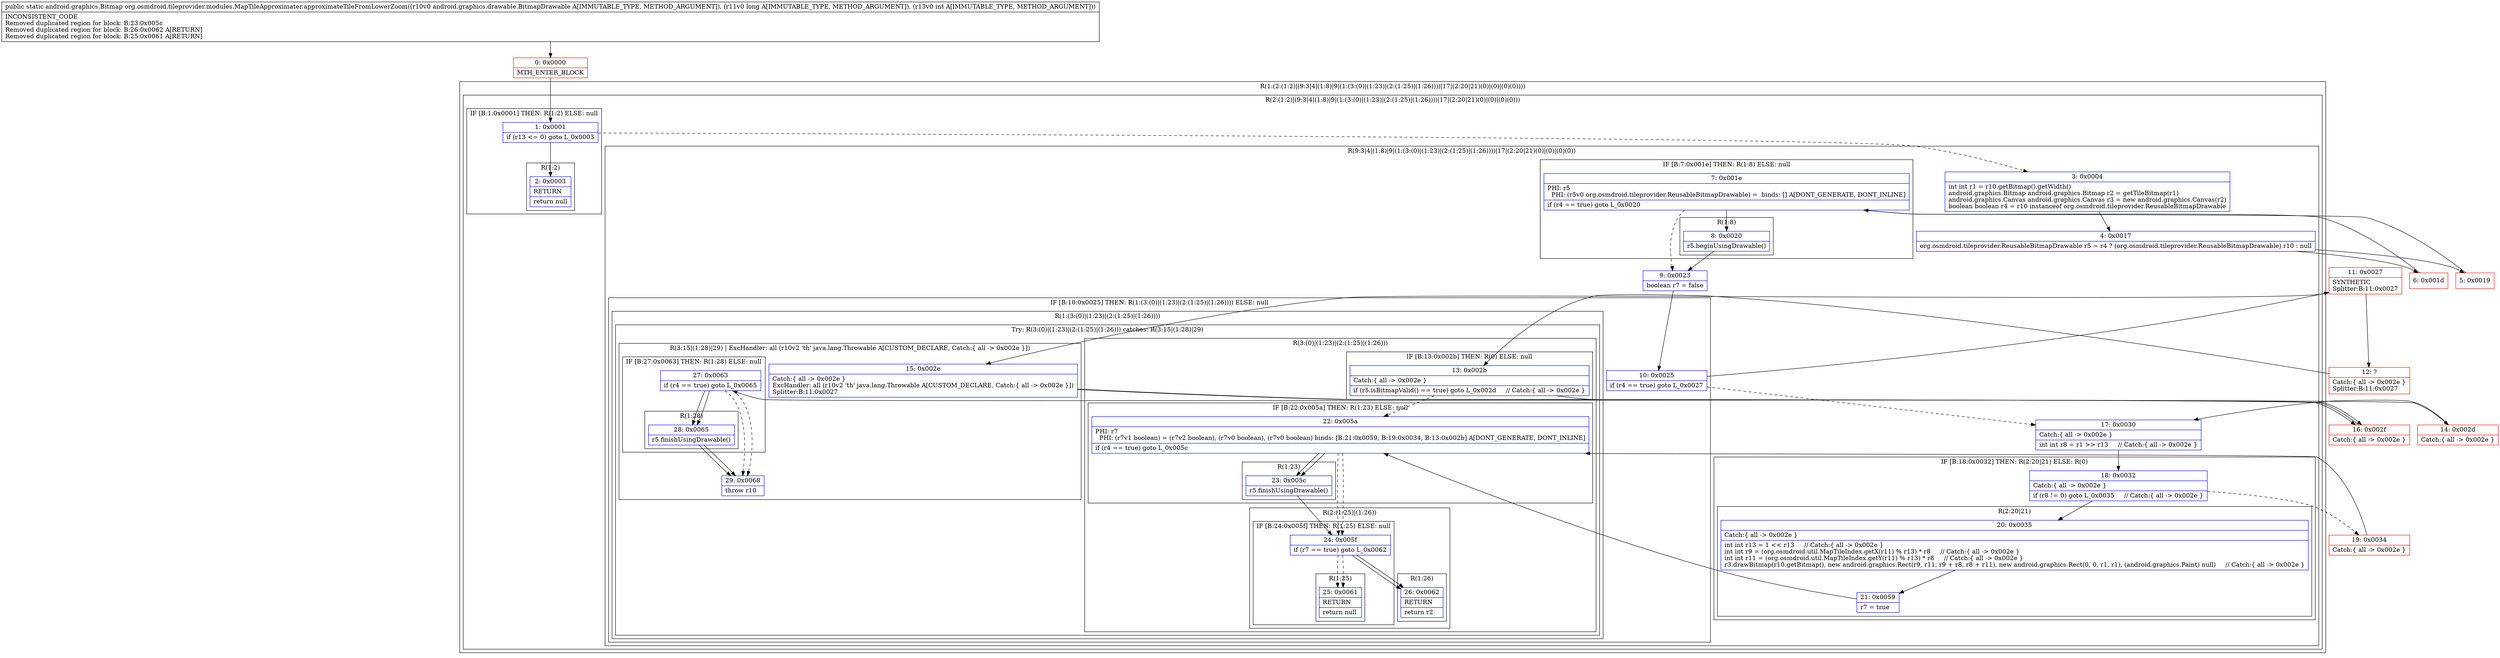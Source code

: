 digraph "CFG fororg.osmdroid.tileprovider.modules.MapTileApproximater.approximateTileFromLowerZoom(Landroid\/graphics\/drawable\/BitmapDrawable;JI)Landroid\/graphics\/Bitmap;" {
subgraph cluster_Region_659446008 {
label = "R(1:(2:(1:2)|(9:3|4|(1:8)|9|(1:(3:(0)|(1:23)|(2:(1:25)|(1:26))))|17|(2:20|21)(0)|(0)|(0)(0))))";
node [shape=record,color=blue];
subgraph cluster_Region_737963307 {
label = "R(2:(1:2)|(9:3|4|(1:8)|9|(1:(3:(0)|(1:23)|(2:(1:25)|(1:26))))|17|(2:20|21)(0)|(0)|(0)(0)))";
node [shape=record,color=blue];
subgraph cluster_IfRegion_105436193 {
label = "IF [B:1:0x0001] THEN: R(1:2) ELSE: null";
node [shape=record,color=blue];
Node_1 [shape=record,label="{1\:\ 0x0001|if (r13 \<= 0) goto L_0x0003\l}"];
subgraph cluster_Region_1723265944 {
label = "R(1:2)";
node [shape=record,color=blue];
Node_2 [shape=record,label="{2\:\ 0x0003|RETURN\l|return null\l}"];
}
}
subgraph cluster_Region_1675928094 {
label = "R(9:3|4|(1:8)|9|(1:(3:(0)|(1:23)|(2:(1:25)|(1:26))))|17|(2:20|21)(0)|(0)|(0)(0))";
node [shape=record,color=blue];
Node_3 [shape=record,label="{3\:\ 0x0004|int int r1 = r10.getBitmap().getWidth()\landroid.graphics.Bitmap android.graphics.Bitmap r2 = getTileBitmap(r1)\landroid.graphics.Canvas android.graphics.Canvas r3 = new android.graphics.Canvas(r2)\lboolean boolean r4 = r10 instanceof org.osmdroid.tileprovider.ReusableBitmapDrawable\l}"];
Node_4 [shape=record,label="{4\:\ 0x0017|org.osmdroid.tileprovider.ReusableBitmapDrawable r5 = r4 ? (org.osmdroid.tileprovider.ReusableBitmapDrawable) r10 : null\l}"];
subgraph cluster_IfRegion_1781813380 {
label = "IF [B:7:0x001e] THEN: R(1:8) ELSE: null";
node [shape=record,color=blue];
Node_7 [shape=record,label="{7\:\ 0x001e|PHI: r5 \l  PHI: (r5v0 org.osmdroid.tileprovider.ReusableBitmapDrawable) =  binds: [] A[DONT_GENERATE, DONT_INLINE]\l|if (r4 == true) goto L_0x0020\l}"];
subgraph cluster_Region_874129847 {
label = "R(1:8)";
node [shape=record,color=blue];
Node_8 [shape=record,label="{8\:\ 0x0020|r5.beginUsingDrawable()\l}"];
}
}
Node_9 [shape=record,label="{9\:\ 0x0023|boolean r7 = false\l}"];
subgraph cluster_IfRegion_738651022 {
label = "IF [B:10:0x0025] THEN: R(1:(3:(0)|(1:23)|(2:(1:25)|(1:26)))) ELSE: null";
node [shape=record,color=blue];
Node_10 [shape=record,label="{10\:\ 0x0025|if (r4 == true) goto L_0x0027\l}"];
subgraph cluster_Region_862649902 {
label = "R(1:(3:(0)|(1:23)|(2:(1:25)|(1:26))))";
node [shape=record,color=blue];
subgraph cluster_TryCatchRegion_2067220573 {
label = "Try: R(3:(0)|(1:23)|(2:(1:25)|(1:26))) catches: R(3:15|(1:28)|29)";
node [shape=record,color=blue];
subgraph cluster_Region_991851206 {
label = "R(3:(0)|(1:23)|(2:(1:25)|(1:26)))";
node [shape=record,color=blue];
subgraph cluster_IfRegion_740160779 {
label = "IF [B:13:0x002b] THEN: R(0) ELSE: null";
node [shape=record,color=blue];
Node_13 [shape=record,label="{13\:\ 0x002b|Catch:\{ all \-\> 0x002e \}\l|if (r5.isBitmapValid() == true) goto L_0x002d     \/\/ Catch:\{ all \-\> 0x002e \}\l}"];
subgraph cluster_Region_1785035790 {
label = "R(0)";
node [shape=record,color=blue];
}
}
subgraph cluster_IfRegion_951321962 {
label = "IF [B:22:0x005a] THEN: R(1:23) ELSE: null";
node [shape=record,color=blue];
Node_22 [shape=record,label="{22\:\ 0x005a|PHI: r7 \l  PHI: (r7v1 boolean) = (r7v2 boolean), (r7v0 boolean), (r7v0 boolean) binds: [B:21:0x0059, B:19:0x0034, B:13:0x002b] A[DONT_GENERATE, DONT_INLINE]\l|if (r4 == true) goto L_0x005c\l}"];
subgraph cluster_Region_1380593832 {
label = "R(1:23)";
node [shape=record,color=blue];
Node_23 [shape=record,label="{23\:\ 0x005c|r5.finishUsingDrawable()\l}"];
}
}
subgraph cluster_Region_236614882 {
label = "R(2:(1:25)|(1:26))";
node [shape=record,color=blue];
subgraph cluster_IfRegion_1203371114 {
label = "IF [B:24:0x005f] THEN: R(1:25) ELSE: null";
node [shape=record,color=blue];
Node_24 [shape=record,label="{24\:\ 0x005f|if (r7 == true) goto L_0x0062\l}"];
subgraph cluster_Region_1336844508 {
label = "R(1:25)";
node [shape=record,color=blue];
Node_25 [shape=record,label="{25\:\ 0x0061|RETURN\l|return null\l}"];
}
}
subgraph cluster_Region_1863719902 {
label = "R(1:26)";
node [shape=record,color=blue];
Node_26 [shape=record,label="{26\:\ 0x0062|RETURN\l|return r2\l}"];
}
}
}
subgraph cluster_Region_124679085 {
label = "R(3:15|(1:28)|29) | ExcHandler: all (r10v2 'th' java.lang.Throwable A[CUSTOM_DECLARE, Catch:\{ all \-\> 0x002e \}])\l";
node [shape=record,color=blue];
Node_15 [shape=record,label="{15\:\ 0x002e|Catch:\{ all \-\> 0x002e \}\lExcHandler: all (r10v2 'th' java.lang.Throwable A[CUSTOM_DECLARE, Catch:\{ all \-\> 0x002e \}])\lSplitter:B:11:0x0027\l}"];
subgraph cluster_IfRegion_1738744137 {
label = "IF [B:27:0x0063] THEN: R(1:28) ELSE: null";
node [shape=record,color=blue];
Node_27 [shape=record,label="{27\:\ 0x0063|if (r4 == true) goto L_0x0065\l}"];
subgraph cluster_Region_579546653 {
label = "R(1:28)";
node [shape=record,color=blue];
Node_28 [shape=record,label="{28\:\ 0x0065|r5.finishUsingDrawable()\l}"];
}
}
Node_29 [shape=record,label="{29\:\ 0x0068|throw r10\l}"];
}
}
}
}
Node_17 [shape=record,label="{17\:\ 0x0030|Catch:\{ all \-\> 0x002e \}\l|int int r8 = r1 \>\> r13     \/\/ Catch:\{ all \-\> 0x002e \}\l}"];
subgraph cluster_IfRegion_126043002 {
label = "IF [B:18:0x0032] THEN: R(2:20|21) ELSE: R(0)";
node [shape=record,color=blue];
Node_18 [shape=record,label="{18\:\ 0x0032|Catch:\{ all \-\> 0x002e \}\l|if (r8 != 0) goto L_0x0035     \/\/ Catch:\{ all \-\> 0x002e \}\l}"];
subgraph cluster_Region_1821312297 {
label = "R(2:20|21)";
node [shape=record,color=blue];
Node_20 [shape=record,label="{20\:\ 0x0035|Catch:\{ all \-\> 0x002e \}\l|int int r13 = 1 \<\< r13     \/\/ Catch:\{ all \-\> 0x002e \}\lint int r9 = (org.osmdroid.util.MapTileIndex.getX(r11) % r13) * r8     \/\/ Catch:\{ all \-\> 0x002e \}\lint int r11 = (org.osmdroid.util.MapTileIndex.getY(r11) % r13) * r8     \/\/ Catch:\{ all \-\> 0x002e \}\lr3.drawBitmap(r10.getBitmap(), new android.graphics.Rect(r9, r11, r9 + r8, r8 + r11), new android.graphics.Rect(0, 0, r1, r1), (android.graphics.Paint) null)     \/\/ Catch:\{ all \-\> 0x002e \}\l}"];
Node_21 [shape=record,label="{21\:\ 0x0059|r7 = true\l}"];
}
subgraph cluster_Region_1177217602 {
label = "R(0)";
node [shape=record,color=blue];
}
}
subgraph cluster_IfRegion_794557769 {
label = "IF [B:22:0x005a] THEN: R(0) ELSE: null";
node [shape=record,color=blue];
Node_22 [shape=record,label="{22\:\ 0x005a|PHI: r7 \l  PHI: (r7v1 boolean) = (r7v2 boolean), (r7v0 boolean), (r7v0 boolean) binds: [B:21:0x0059, B:19:0x0034, B:13:0x002b] A[DONT_GENERATE, DONT_INLINE]\l|if (r4 == true) goto L_0x005c\l}"];
subgraph cluster_Region_457849601 {
label = "R(0)";
node [shape=record,color=blue];
}
}
subgraph cluster_IfRegion_80739387 {
label = "IF [B:24:0x005f] THEN: R(0) ELSE: R(0)";
node [shape=record,color=blue];
Node_24 [shape=record,label="{24\:\ 0x005f|if (r7 == true) goto L_0x0062\l}"];
subgraph cluster_Region_559464692 {
label = "R(0)";
node [shape=record,color=blue];
}
subgraph cluster_Region_1432300649 {
label = "R(0)";
node [shape=record,color=blue];
}
}
}
}
}
subgraph cluster_Region_124679085 {
label = "R(3:15|(1:28)|29) | ExcHandler: all (r10v2 'th' java.lang.Throwable A[CUSTOM_DECLARE, Catch:\{ all \-\> 0x002e \}])\l";
node [shape=record,color=blue];
Node_15 [shape=record,label="{15\:\ 0x002e|Catch:\{ all \-\> 0x002e \}\lExcHandler: all (r10v2 'th' java.lang.Throwable A[CUSTOM_DECLARE, Catch:\{ all \-\> 0x002e \}])\lSplitter:B:11:0x0027\l}"];
subgraph cluster_IfRegion_1738744137 {
label = "IF [B:27:0x0063] THEN: R(1:28) ELSE: null";
node [shape=record,color=blue];
Node_27 [shape=record,label="{27\:\ 0x0063|if (r4 == true) goto L_0x0065\l}"];
subgraph cluster_Region_579546653 {
label = "R(1:28)";
node [shape=record,color=blue];
Node_28 [shape=record,label="{28\:\ 0x0065|r5.finishUsingDrawable()\l}"];
}
}
Node_29 [shape=record,label="{29\:\ 0x0068|throw r10\l}"];
}
Node_0 [shape=record,color=red,label="{0\:\ 0x0000|MTH_ENTER_BLOCK\l}"];
Node_5 [shape=record,color=red,label="{5\:\ 0x0019}"];
Node_6 [shape=record,color=red,label="{6\:\ 0x001d}"];
Node_11 [shape=record,color=red,label="{11\:\ 0x0027|SYNTHETIC\lSplitter:B:11:0x0027\l}"];
Node_12 [shape=record,color=red,label="{12\:\ ?|Catch:\{ all \-\> 0x002e \}\lSplitter:B:11:0x0027\l}"];
Node_14 [shape=record,color=red,label="{14\:\ 0x002d|Catch:\{ all \-\> 0x002e \}\l}"];
Node_16 [shape=record,color=red,label="{16\:\ 0x002f|Catch:\{ all \-\> 0x002e \}\l}"];
Node_19 [shape=record,color=red,label="{19\:\ 0x0034|Catch:\{ all \-\> 0x002e \}\l}"];
MethodNode[shape=record,label="{public static android.graphics.Bitmap org.osmdroid.tileprovider.modules.MapTileApproximater.approximateTileFromLowerZoom((r10v0 android.graphics.drawable.BitmapDrawable A[IMMUTABLE_TYPE, METHOD_ARGUMENT]), (r11v0 long A[IMMUTABLE_TYPE, METHOD_ARGUMENT]), (r13v0 int A[IMMUTABLE_TYPE, METHOD_ARGUMENT]))  | INCONSISTENT_CODE\lRemoved duplicated region for block: B:23:0x005c \lRemoved duplicated region for block: B:26:0x0062 A[RETURN]\lRemoved duplicated region for block: B:25:0x0061 A[RETURN]\l}"];
MethodNode -> Node_0;
Node_1 -> Node_2;
Node_1 -> Node_3[style=dashed];
Node_3 -> Node_4;
Node_4 -> Node_5;
Node_4 -> Node_6;
Node_7 -> Node_8;
Node_7 -> Node_9[style=dashed];
Node_8 -> Node_9;
Node_9 -> Node_10;
Node_10 -> Node_11;
Node_10 -> Node_17[style=dashed];
Node_13 -> Node_14;
Node_13 -> Node_22[style=dashed];
Node_22 -> Node_23;
Node_22 -> Node_24[style=dashed];
Node_23 -> Node_24;
Node_24 -> Node_25[style=dashed];
Node_24 -> Node_26;
Node_15 -> Node_16;
Node_27 -> Node_28;
Node_27 -> Node_29[style=dashed];
Node_28 -> Node_29;
Node_17 -> Node_18;
Node_18 -> Node_19[style=dashed];
Node_18 -> Node_20;
Node_20 -> Node_21;
Node_21 -> Node_22;
Node_22 -> Node_23;
Node_22 -> Node_24[style=dashed];
Node_24 -> Node_25[style=dashed];
Node_24 -> Node_26;
Node_15 -> Node_16;
Node_27 -> Node_28;
Node_27 -> Node_29[style=dashed];
Node_28 -> Node_29;
Node_0 -> Node_1;
Node_5 -> Node_7;
Node_6 -> Node_7;
Node_11 -> Node_12;
Node_11 -> Node_15;
Node_12 -> Node_13;
Node_14 -> Node_17;
Node_16 -> Node_27;
Node_19 -> Node_22;
}

